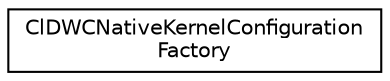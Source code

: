 digraph "Graphical Class Hierarchy"
{
 // LATEX_PDF_SIZE
  edge [fontname="Helvetica",fontsize="10",labelfontname="Helvetica",labelfontsize="10"];
  node [fontname="Helvetica",fontsize="10",shape=record];
  rankdir="LR";
  Node0 [label="ClDWCNativeKernelConfiguration\lFactory",height=0.2,width=0.4,color="black", fillcolor="white", style="filled",URL="$classarm__compute_1_1cl__dwc_1_1_cl_d_w_c_native_kernel_configuration_factory.xhtml",tooltip="ClDWCNativeKernelConfigurationFactory factory class."];
}
